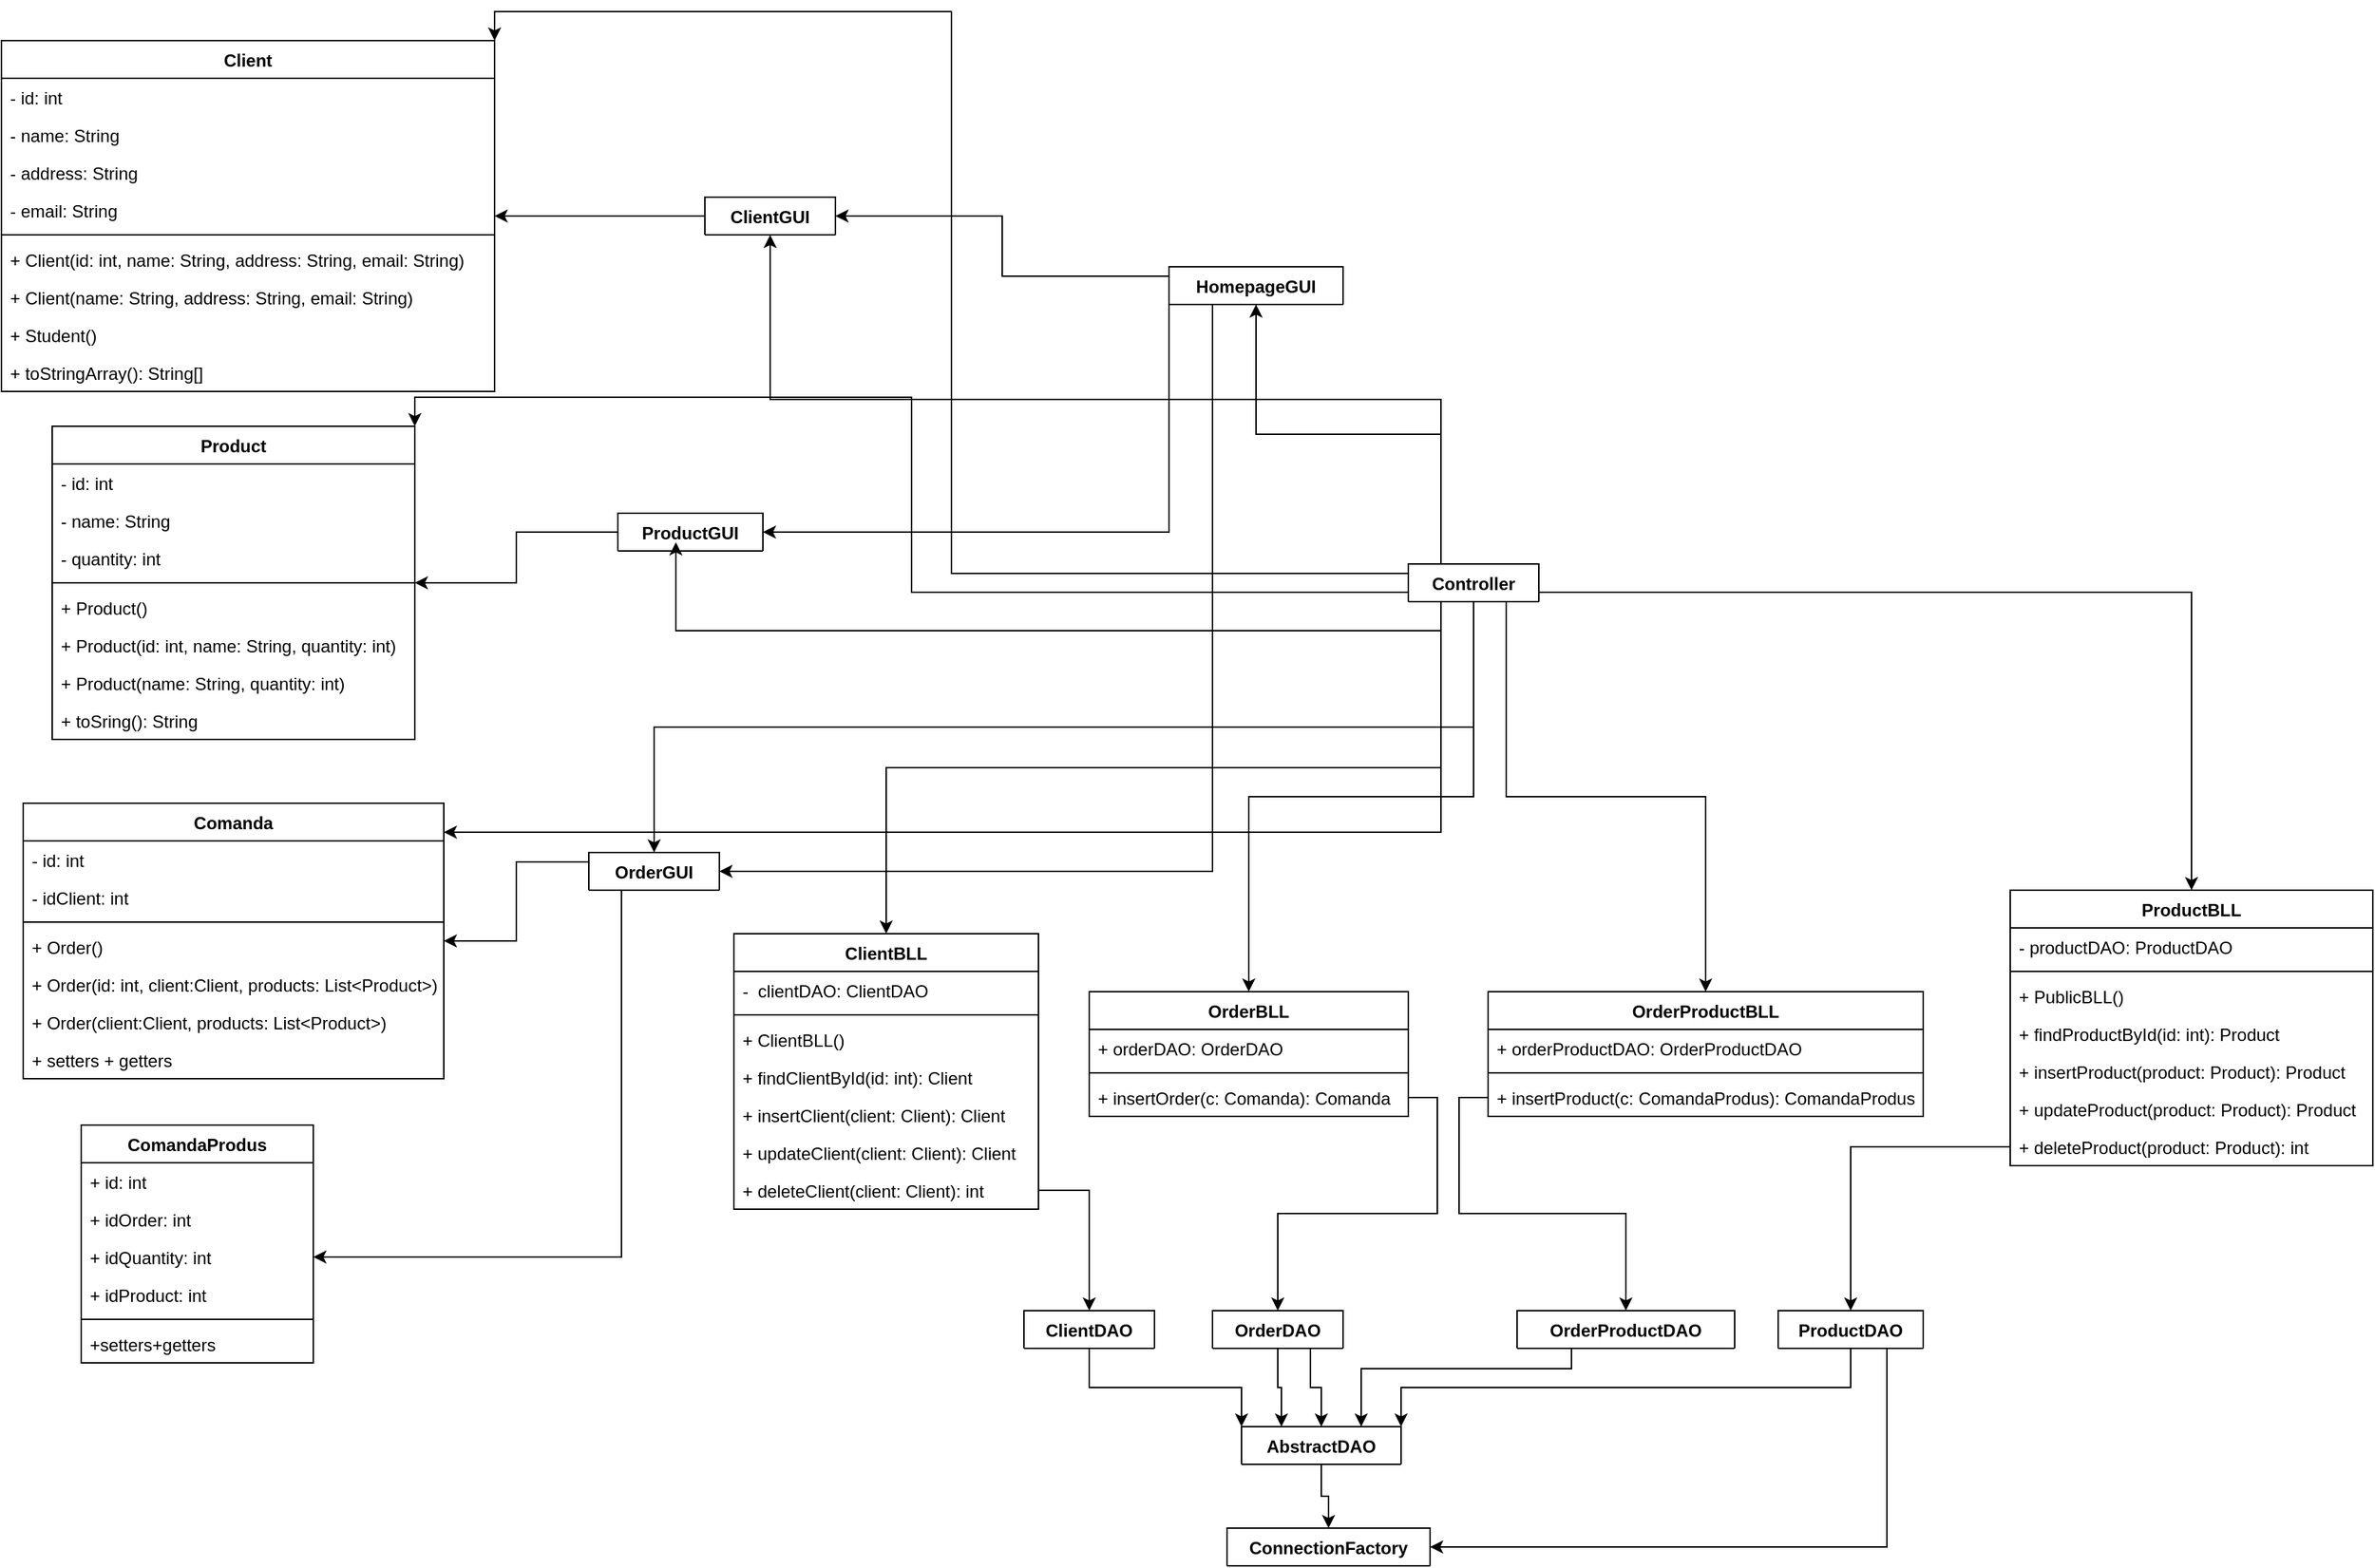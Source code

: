 <mxfile version="14.6.3" type="device"><diagram id="C5RBs43oDa-KdzZeNtuy" name="Page-1"><mxGraphModel dx="2770" dy="2160" grid="1" gridSize="10" guides="1" tooltips="1" connect="1" arrows="1" fold="1" page="1" pageScale="1" pageWidth="1169" pageHeight="827" math="0" shadow="0"><root><mxCell id="WIyWlLk6GJQsqaUBKTNV-0"/><mxCell id="WIyWlLk6GJQsqaUBKTNV-1" parent="WIyWlLk6GJQsqaUBKTNV-0"/><mxCell id="iWovve7PFUvlo_d0fqJQ-0" value="Comanda" style="swimlane;fontStyle=1;align=center;verticalAlign=top;childLayout=stackLayout;horizontal=1;startSize=26;horizontalStack=0;resizeParent=1;resizeParentMax=0;resizeLast=0;collapsible=1;marginBottom=0;" parent="WIyWlLk6GJQsqaUBKTNV-1" vertex="1"><mxGeometry x="40" y="340" width="290" height="190" as="geometry"><mxRectangle x="45" y="310" width="70" height="26" as="alternateBounds"/></mxGeometry></mxCell><mxCell id="iWovve7PFUvlo_d0fqJQ-1" value="- id: int" style="text;strokeColor=none;fillColor=none;align=left;verticalAlign=top;spacingLeft=4;spacingRight=4;overflow=hidden;rotatable=0;points=[[0,0.5],[1,0.5]];portConstraint=eastwest;" parent="iWovve7PFUvlo_d0fqJQ-0" vertex="1"><mxGeometry y="26" width="290" height="26" as="geometry"/></mxCell><mxCell id="pzc_NUNWsC1ddraXZRr2-13" value="- idClient: int" style="text;strokeColor=none;fillColor=none;align=left;verticalAlign=top;spacingLeft=4;spacingRight=4;overflow=hidden;rotatable=0;points=[[0,0.5],[1,0.5]];portConstraint=eastwest;" parent="iWovve7PFUvlo_d0fqJQ-0" vertex="1"><mxGeometry y="52" width="290" height="26" as="geometry"/></mxCell><mxCell id="iWovve7PFUvlo_d0fqJQ-2" value="" style="line;strokeWidth=1;fillColor=none;align=left;verticalAlign=middle;spacingTop=-1;spacingLeft=3;spacingRight=3;rotatable=0;labelPosition=right;points=[];portConstraint=eastwest;" parent="iWovve7PFUvlo_d0fqJQ-0" vertex="1"><mxGeometry y="78" width="290" height="8" as="geometry"/></mxCell><mxCell id="iWovve7PFUvlo_d0fqJQ-3" value="+ Order()" style="text;strokeColor=none;fillColor=none;align=left;verticalAlign=top;spacingLeft=4;spacingRight=4;overflow=hidden;rotatable=0;points=[[0,0.5],[1,0.5]];portConstraint=eastwest;" parent="iWovve7PFUvlo_d0fqJQ-0" vertex="1"><mxGeometry y="86" width="290" height="26" as="geometry"/></mxCell><mxCell id="pzc_NUNWsC1ddraXZRr2-15" value="+ Order(id: int, client:Client, products: List&lt;Product&gt;)" style="text;strokeColor=none;fillColor=none;align=left;verticalAlign=top;spacingLeft=4;spacingRight=4;overflow=hidden;rotatable=0;points=[[0,0.5],[1,0.5]];portConstraint=eastwest;" parent="iWovve7PFUvlo_d0fqJQ-0" vertex="1"><mxGeometry y="112" width="290" height="26" as="geometry"/></mxCell><mxCell id="pzc_NUNWsC1ddraXZRr2-16" value="+ Order(client:Client, products: List&lt;Product&gt;)" style="text;strokeColor=none;fillColor=none;align=left;verticalAlign=top;spacingLeft=4;spacingRight=4;overflow=hidden;rotatable=0;points=[[0,0.5],[1,0.5]];portConstraint=eastwest;" parent="iWovve7PFUvlo_d0fqJQ-0" vertex="1"><mxGeometry y="138" width="290" height="26" as="geometry"/></mxCell><mxCell id="pzc_NUNWsC1ddraXZRr2-17" value="+ setters + getters" style="text;strokeColor=none;fillColor=none;align=left;verticalAlign=top;spacingLeft=4;spacingRight=4;overflow=hidden;rotatable=0;points=[[0,0.5],[1,0.5]];portConstraint=eastwest;" parent="iWovve7PFUvlo_d0fqJQ-0" vertex="1"><mxGeometry y="164" width="290" height="26" as="geometry"/></mxCell><mxCell id="iWovve7PFUvlo_d0fqJQ-4" value="Client" style="swimlane;fontStyle=1;align=center;verticalAlign=top;childLayout=stackLayout;horizontal=1;startSize=26;horizontalStack=0;resizeParent=1;resizeParentMax=0;resizeLast=0;collapsible=1;marginBottom=0;" parent="WIyWlLk6GJQsqaUBKTNV-1" vertex="1"><mxGeometry x="25" y="-186" width="340" height="242" as="geometry"><mxRectangle x="50" y="200" width="70" height="26" as="alternateBounds"/></mxGeometry></mxCell><mxCell id="iWovve7PFUvlo_d0fqJQ-5" value="- id: int" style="text;strokeColor=none;fillColor=none;align=left;verticalAlign=top;spacingLeft=4;spacingRight=4;overflow=hidden;rotatable=0;points=[[0,0.5],[1,0.5]];portConstraint=eastwest;" parent="iWovve7PFUvlo_d0fqJQ-4" vertex="1"><mxGeometry y="26" width="340" height="26" as="geometry"/></mxCell><mxCell id="pzc_NUNWsC1ddraXZRr2-1" value="- name: String" style="text;strokeColor=none;fillColor=none;align=left;verticalAlign=top;spacingLeft=4;spacingRight=4;overflow=hidden;rotatable=0;points=[[0,0.5],[1,0.5]];portConstraint=eastwest;" parent="iWovve7PFUvlo_d0fqJQ-4" vertex="1"><mxGeometry y="52" width="340" height="26" as="geometry"/></mxCell><mxCell id="pzc_NUNWsC1ddraXZRr2-3" value="- address: String" style="text;strokeColor=none;fillColor=none;align=left;verticalAlign=top;spacingLeft=4;spacingRight=4;overflow=hidden;rotatable=0;points=[[0,0.5],[1,0.5]];portConstraint=eastwest;" parent="iWovve7PFUvlo_d0fqJQ-4" vertex="1"><mxGeometry y="78" width="340" height="26" as="geometry"/></mxCell><mxCell id="pzc_NUNWsC1ddraXZRr2-2" value="- email: String" style="text;strokeColor=none;fillColor=none;align=left;verticalAlign=top;spacingLeft=4;spacingRight=4;overflow=hidden;rotatable=0;points=[[0,0.5],[1,0.5]];portConstraint=eastwest;" parent="iWovve7PFUvlo_d0fqJQ-4" vertex="1"><mxGeometry y="104" width="340" height="26" as="geometry"/></mxCell><mxCell id="iWovve7PFUvlo_d0fqJQ-6" value="" style="line;strokeWidth=1;fillColor=none;align=left;verticalAlign=middle;spacingTop=-1;spacingLeft=3;spacingRight=3;rotatable=0;labelPosition=right;points=[];portConstraint=eastwest;" parent="iWovve7PFUvlo_d0fqJQ-4" vertex="1"><mxGeometry y="130" width="340" height="8" as="geometry"/></mxCell><mxCell id="iWovve7PFUvlo_d0fqJQ-7" value="+ Client(id: int, name: String, address: String, email: String)" style="text;strokeColor=none;fillColor=none;align=left;verticalAlign=top;spacingLeft=4;spacingRight=4;overflow=hidden;rotatable=0;points=[[0,0.5],[1,0.5]];portConstraint=eastwest;" parent="iWovve7PFUvlo_d0fqJQ-4" vertex="1"><mxGeometry y="138" width="340" height="26" as="geometry"/></mxCell><mxCell id="pzc_NUNWsC1ddraXZRr2-5" value="+ Client(name: String, address: String, email: String)" style="text;strokeColor=none;fillColor=none;align=left;verticalAlign=top;spacingLeft=4;spacingRight=4;overflow=hidden;rotatable=0;points=[[0,0.5],[1,0.5]];portConstraint=eastwest;" parent="iWovve7PFUvlo_d0fqJQ-4" vertex="1"><mxGeometry y="164" width="340" height="26" as="geometry"/></mxCell><mxCell id="pzc_NUNWsC1ddraXZRr2-6" value="+ Student()" style="text;strokeColor=none;fillColor=none;align=left;verticalAlign=top;spacingLeft=4;spacingRight=4;overflow=hidden;rotatable=0;points=[[0,0.5],[1,0.5]];portConstraint=eastwest;" parent="iWovve7PFUvlo_d0fqJQ-4" vertex="1"><mxGeometry y="190" width="340" height="26" as="geometry"/></mxCell><mxCell id="pzc_NUNWsC1ddraXZRr2-7" value="+ toStringArray(): String[]" style="text;strokeColor=none;fillColor=none;align=left;verticalAlign=top;spacingLeft=4;spacingRight=4;overflow=hidden;rotatable=0;points=[[0,0.5],[1,0.5]];portConstraint=eastwest;" parent="iWovve7PFUvlo_d0fqJQ-4" vertex="1"><mxGeometry y="216" width="340" height="26" as="geometry"/></mxCell><mxCell id="iWovve7PFUvlo_d0fqJQ-8" value="Product" style="swimlane;fontStyle=1;align=center;verticalAlign=top;childLayout=stackLayout;horizontal=1;startSize=26;horizontalStack=0;resizeParent=1;resizeParentMax=0;resizeLast=0;collapsible=1;marginBottom=0;" parent="WIyWlLk6GJQsqaUBKTNV-1" vertex="1"><mxGeometry x="60" y="80" width="250" height="216" as="geometry"><mxRectangle x="45" y="250" width="80" height="26" as="alternateBounds"/></mxGeometry></mxCell><mxCell id="iWovve7PFUvlo_d0fqJQ-9" value="- id: int" style="text;strokeColor=none;fillColor=none;align=left;verticalAlign=top;spacingLeft=4;spacingRight=4;overflow=hidden;rotatable=0;points=[[0,0.5],[1,0.5]];portConstraint=eastwest;" parent="iWovve7PFUvlo_d0fqJQ-8" vertex="1"><mxGeometry y="26" width="250" height="26" as="geometry"/></mxCell><mxCell id="pzc_NUNWsC1ddraXZRr2-8" value="- name: String" style="text;strokeColor=none;fillColor=none;align=left;verticalAlign=top;spacingLeft=4;spacingRight=4;overflow=hidden;rotatable=0;points=[[0,0.5],[1,0.5]];portConstraint=eastwest;" parent="iWovve7PFUvlo_d0fqJQ-8" vertex="1"><mxGeometry y="52" width="250" height="26" as="geometry"/></mxCell><mxCell id="pzc_NUNWsC1ddraXZRr2-9" value="- quantity: int" style="text;strokeColor=none;fillColor=none;align=left;verticalAlign=top;spacingLeft=4;spacingRight=4;overflow=hidden;rotatable=0;points=[[0,0.5],[1,0.5]];portConstraint=eastwest;" parent="iWovve7PFUvlo_d0fqJQ-8" vertex="1"><mxGeometry y="78" width="250" height="26" as="geometry"/></mxCell><mxCell id="iWovve7PFUvlo_d0fqJQ-10" value="" style="line;strokeWidth=1;fillColor=none;align=left;verticalAlign=middle;spacingTop=-1;spacingLeft=3;spacingRight=3;rotatable=0;labelPosition=right;points=[];portConstraint=eastwest;" parent="iWovve7PFUvlo_d0fqJQ-8" vertex="1"><mxGeometry y="104" width="250" height="8" as="geometry"/></mxCell><mxCell id="iWovve7PFUvlo_d0fqJQ-11" value="+ Product()" style="text;strokeColor=none;fillColor=none;align=left;verticalAlign=top;spacingLeft=4;spacingRight=4;overflow=hidden;rotatable=0;points=[[0,0.5],[1,0.5]];portConstraint=eastwest;" parent="iWovve7PFUvlo_d0fqJQ-8" vertex="1"><mxGeometry y="112" width="250" height="26" as="geometry"/></mxCell><mxCell id="pzc_NUNWsC1ddraXZRr2-10" value="+ Product(id: int, name: String, quantity: int)" style="text;strokeColor=none;fillColor=none;align=left;verticalAlign=top;spacingLeft=4;spacingRight=4;overflow=hidden;rotatable=0;points=[[0,0.5],[1,0.5]];portConstraint=eastwest;" parent="iWovve7PFUvlo_d0fqJQ-8" vertex="1"><mxGeometry y="138" width="250" height="26" as="geometry"/></mxCell><mxCell id="pzc_NUNWsC1ddraXZRr2-11" value="+ Product(name: String, quantity: int)" style="text;strokeColor=none;fillColor=none;align=left;verticalAlign=top;spacingLeft=4;spacingRight=4;overflow=hidden;rotatable=0;points=[[0,0.5],[1,0.5]];portConstraint=eastwest;" parent="iWovve7PFUvlo_d0fqJQ-8" vertex="1"><mxGeometry y="164" width="250" height="26" as="geometry"/></mxCell><mxCell id="pzc_NUNWsC1ddraXZRr2-12" value="+ toSring(): String" style="text;strokeColor=none;fillColor=none;align=left;verticalAlign=top;spacingLeft=4;spacingRight=4;overflow=hidden;rotatable=0;points=[[0,0.5],[1,0.5]];portConstraint=eastwest;" parent="iWovve7PFUvlo_d0fqJQ-8" vertex="1"><mxGeometry y="190" width="250" height="26" as="geometry"/></mxCell><mxCell id="151BeJhB1BGBX0M0MYeP-45" style="edgeStyle=orthogonalEdgeStyle;rounded=0;orthogonalLoop=1;jettySize=auto;html=1;exitX=0.5;exitY=1;exitDx=0;exitDy=0;entryX=0.5;entryY=0;entryDx=0;entryDy=0;" edge="1" parent="WIyWlLk6GJQsqaUBKTNV-1" source="iWovve7PFUvlo_d0fqJQ-12" target="iWovve7PFUvlo_d0fqJQ-28"><mxGeometry relative="1" as="geometry"/></mxCell><mxCell id="iWovve7PFUvlo_d0fqJQ-12" value="AbstractDAO" style="swimlane;fontStyle=1;align=center;verticalAlign=top;childLayout=stackLayout;horizontal=1;startSize=26;horizontalStack=0;resizeParent=1;resizeParentMax=0;resizeLast=0;collapsible=1;marginBottom=0;" parent="WIyWlLk6GJQsqaUBKTNV-1" vertex="1" collapsed="1"><mxGeometry x="880" y="770" width="110" height="26" as="geometry"><mxRectangle x="45" y="414" width="260" height="268" as="alternateBounds"/></mxGeometry></mxCell><mxCell id="iWovve7PFUvlo_d0fqJQ-13" value="# LOGGER: Logger" style="text;strokeColor=none;fillColor=none;align=left;verticalAlign=top;spacingLeft=4;spacingRight=4;overflow=hidden;rotatable=0;points=[[0,0.5],[1,0.5]];portConstraint=eastwest;" parent="iWovve7PFUvlo_d0fqJQ-12" vertex="1"><mxGeometry y="26" width="110" height="26" as="geometry"/></mxCell><mxCell id="a1GWI07I0ZwZgDAZ6OVp-0" value="- type: Class&lt;T&gt;" style="text;strokeColor=none;fillColor=none;align=left;verticalAlign=top;spacingLeft=4;spacingRight=4;overflow=hidden;rotatable=0;points=[[0,0.5],[1,0.5]];portConstraint=eastwest;" parent="iWovve7PFUvlo_d0fqJQ-12" vertex="1"><mxGeometry y="52" width="110" height="26" as="geometry"/></mxCell><mxCell id="iWovve7PFUvlo_d0fqJQ-14" value="" style="line;strokeWidth=1;fillColor=none;align=left;verticalAlign=middle;spacingTop=-1;spacingLeft=3;spacingRight=3;rotatable=0;labelPosition=right;points=[];portConstraint=eastwest;" parent="iWovve7PFUvlo_d0fqJQ-12" vertex="1"><mxGeometry y="78" width="110" height="8" as="geometry"/></mxCell><mxCell id="iWovve7PFUvlo_d0fqJQ-15" value="+ AbstractDAO(): none" style="text;strokeColor=none;fillColor=none;align=left;verticalAlign=top;spacingLeft=4;spacingRight=4;overflow=hidden;rotatable=0;points=[[0,0.5],[1,0.5]];portConstraint=eastwest;" parent="iWovve7PFUvlo_d0fqJQ-12" vertex="1"><mxGeometry y="86" width="110" height="26" as="geometry"/></mxCell><mxCell id="a1GWI07I0ZwZgDAZ6OVp-1" value="- add(t: T): T" style="text;strokeColor=none;fillColor=none;align=left;verticalAlign=top;spacingLeft=4;spacingRight=4;overflow=hidden;rotatable=0;points=[[0,0.5],[1,0.5]];portConstraint=eastwest;" parent="iWovve7PFUvlo_d0fqJQ-12" vertex="1"><mxGeometry y="112" width="110" height="26" as="geometry"/></mxCell><mxCell id="a1GWI07I0ZwZgDAZ6OVp-2" value="- update(t: T): T" style="text;strokeColor=none;fillColor=none;align=left;verticalAlign=top;spacingLeft=4;spacingRight=4;overflow=hidden;rotatable=0;points=[[0,0.5],[1,0.5]];portConstraint=eastwest;" parent="iWovve7PFUvlo_d0fqJQ-12" vertex="1"><mxGeometry y="138" width="110" height="26" as="geometry"/></mxCell><mxCell id="a1GWI07I0ZwZgDAZ6OVp-3" value="- delete(id:int): int" style="text;strokeColor=none;fillColor=none;align=left;verticalAlign=top;spacingLeft=4;spacingRight=4;overflow=hidden;rotatable=0;points=[[0,0.5],[1,0.5]];portConstraint=eastwest;" parent="iWovve7PFUvlo_d0fqJQ-12" vertex="1"><mxGeometry y="164" width="110" height="26" as="geometry"/></mxCell><mxCell id="a1GWI07I0ZwZgDAZ6OVp-4" value="- findById(id: int): String" style="text;strokeColor=none;fillColor=none;align=left;verticalAlign=top;spacingLeft=4;spacingRight=4;overflow=hidden;rotatable=0;points=[[0,0.5],[1,0.5]];portConstraint=eastwest;" parent="iWovve7PFUvlo_d0fqJQ-12" vertex="1"><mxGeometry y="190" width="110" height="26" as="geometry"/></mxCell><mxCell id="a1GWI07I0ZwZgDAZ6OVp-5" value="- selectAll(): String" style="text;strokeColor=none;fillColor=none;align=left;verticalAlign=top;spacingLeft=4;spacingRight=4;overflow=hidden;rotatable=0;points=[[0,0.5],[1,0.5]];portConstraint=eastwest;" parent="iWovve7PFUvlo_d0fqJQ-12" vertex="1"><mxGeometry y="216" width="110" height="26" as="geometry"/></mxCell><mxCell id="a1GWI07I0ZwZgDAZ6OVp-6" value="- createObjects(resultSet: ResultSet): List&lt;T&gt;" style="text;strokeColor=none;fillColor=none;align=left;verticalAlign=top;spacingLeft=4;spacingRight=4;overflow=hidden;rotatable=0;points=[[0,0.5],[1,0.5]];portConstraint=eastwest;" parent="iWovve7PFUvlo_d0fqJQ-12" vertex="1"><mxGeometry y="242" width="110" height="26" as="geometry"/></mxCell><mxCell id="151BeJhB1BGBX0M0MYeP-44" style="edgeStyle=orthogonalEdgeStyle;rounded=0;orthogonalLoop=1;jettySize=auto;html=1;exitX=0.5;exitY=1;exitDx=0;exitDy=0;entryX=1;entryY=0;entryDx=0;entryDy=0;" edge="1" parent="WIyWlLk6GJQsqaUBKTNV-1" source="iWovve7PFUvlo_d0fqJQ-16" target="iWovve7PFUvlo_d0fqJQ-12"><mxGeometry relative="1" as="geometry"/></mxCell><mxCell id="151BeJhB1BGBX0M0MYeP-46" style="edgeStyle=orthogonalEdgeStyle;rounded=0;orthogonalLoop=1;jettySize=auto;html=1;exitX=0.75;exitY=1;exitDx=0;exitDy=0;entryX=1;entryY=0.5;entryDx=0;entryDy=0;" edge="1" parent="WIyWlLk6GJQsqaUBKTNV-1" source="iWovve7PFUvlo_d0fqJQ-16" target="iWovve7PFUvlo_d0fqJQ-28"><mxGeometry relative="1" as="geometry"/></mxCell><mxCell id="iWovve7PFUvlo_d0fqJQ-16" value="ProductDAO" style="swimlane;fontStyle=1;align=center;verticalAlign=top;childLayout=stackLayout;horizontal=1;startSize=26;horizontalStack=0;resizeParent=1;resizeParentMax=0;resizeLast=0;collapsible=1;marginBottom=0;" parent="WIyWlLk6GJQsqaUBKTNV-1" vertex="1" collapsed="1"><mxGeometry x="1250" y="690" width="100" height="26" as="geometry"><mxRectangle x="920" y="440" width="160" height="86" as="alternateBounds"/></mxGeometry></mxCell><mxCell id="iWovve7PFUvlo_d0fqJQ-17" value="+ field: type" style="text;strokeColor=none;fillColor=none;align=left;verticalAlign=top;spacingLeft=4;spacingRight=4;overflow=hidden;rotatable=0;points=[[0,0.5],[1,0.5]];portConstraint=eastwest;" parent="iWovve7PFUvlo_d0fqJQ-16" vertex="1"><mxGeometry y="26" width="100" height="26" as="geometry"/></mxCell><mxCell id="iWovve7PFUvlo_d0fqJQ-18" value="" style="line;strokeWidth=1;fillColor=none;align=left;verticalAlign=middle;spacingTop=-1;spacingLeft=3;spacingRight=3;rotatable=0;labelPosition=right;points=[];portConstraint=eastwest;" parent="iWovve7PFUvlo_d0fqJQ-16" vertex="1"><mxGeometry y="52" width="100" height="8" as="geometry"/></mxCell><mxCell id="iWovve7PFUvlo_d0fqJQ-19" value="+ method(type): type" style="text;strokeColor=none;fillColor=none;align=left;verticalAlign=top;spacingLeft=4;spacingRight=4;overflow=hidden;rotatable=0;points=[[0,0.5],[1,0.5]];portConstraint=eastwest;" parent="iWovve7PFUvlo_d0fqJQ-16" vertex="1"><mxGeometry y="60" width="100" height="26" as="geometry"/></mxCell><mxCell id="151BeJhB1BGBX0M0MYeP-40" style="edgeStyle=orthogonalEdgeStyle;rounded=0;orthogonalLoop=1;jettySize=auto;html=1;exitX=0.5;exitY=1;exitDx=0;exitDy=0;entryX=0;entryY=0;entryDx=0;entryDy=0;" edge="1" parent="WIyWlLk6GJQsqaUBKTNV-1" source="iWovve7PFUvlo_d0fqJQ-20" target="iWovve7PFUvlo_d0fqJQ-12"><mxGeometry relative="1" as="geometry"/></mxCell><mxCell id="iWovve7PFUvlo_d0fqJQ-20" value="ClientDAO" style="swimlane;fontStyle=1;align=center;verticalAlign=top;childLayout=stackLayout;horizontal=1;startSize=26;horizontalStack=0;resizeParent=1;resizeParentMax=0;resizeLast=0;collapsible=1;marginBottom=0;" parent="WIyWlLk6GJQsqaUBKTNV-1" vertex="1" collapsed="1"><mxGeometry x="730" y="690" width="90" height="26" as="geometry"><mxRectangle x="720" y="440" width="160" height="86" as="alternateBounds"/></mxGeometry></mxCell><mxCell id="iWovve7PFUvlo_d0fqJQ-21" value="+ field: type" style="text;strokeColor=none;fillColor=none;align=left;verticalAlign=top;spacingLeft=4;spacingRight=4;overflow=hidden;rotatable=0;points=[[0,0.5],[1,0.5]];portConstraint=eastwest;" parent="iWovve7PFUvlo_d0fqJQ-20" vertex="1"><mxGeometry y="26" width="90" height="26" as="geometry"/></mxCell><mxCell id="iWovve7PFUvlo_d0fqJQ-22" value="" style="line;strokeWidth=1;fillColor=none;align=left;verticalAlign=middle;spacingTop=-1;spacingLeft=3;spacingRight=3;rotatable=0;labelPosition=right;points=[];portConstraint=eastwest;" parent="iWovve7PFUvlo_d0fqJQ-20" vertex="1"><mxGeometry y="52" width="90" height="8" as="geometry"/></mxCell><mxCell id="iWovve7PFUvlo_d0fqJQ-23" value="+ method(type): type" style="text;strokeColor=none;fillColor=none;align=left;verticalAlign=top;spacingLeft=4;spacingRight=4;overflow=hidden;rotatable=0;points=[[0,0.5],[1,0.5]];portConstraint=eastwest;" parent="iWovve7PFUvlo_d0fqJQ-20" vertex="1"><mxGeometry y="60" width="90" height="26" as="geometry"/></mxCell><mxCell id="151BeJhB1BGBX0M0MYeP-41" style="edgeStyle=orthogonalEdgeStyle;rounded=0;orthogonalLoop=1;jettySize=auto;html=1;exitX=0.5;exitY=1;exitDx=0;exitDy=0;entryX=0.25;entryY=0;entryDx=0;entryDy=0;" edge="1" parent="WIyWlLk6GJQsqaUBKTNV-1" source="iWovve7PFUvlo_d0fqJQ-24" target="iWovve7PFUvlo_d0fqJQ-12"><mxGeometry relative="1" as="geometry"/></mxCell><mxCell id="151BeJhB1BGBX0M0MYeP-42" style="edgeStyle=orthogonalEdgeStyle;rounded=0;orthogonalLoop=1;jettySize=auto;html=1;exitX=0.75;exitY=1;exitDx=0;exitDy=0;" edge="1" parent="WIyWlLk6GJQsqaUBKTNV-1" source="iWovve7PFUvlo_d0fqJQ-24" target="iWovve7PFUvlo_d0fqJQ-12"><mxGeometry relative="1" as="geometry"/></mxCell><mxCell id="iWovve7PFUvlo_d0fqJQ-24" value="OrderDAO" style="swimlane;fontStyle=1;align=center;verticalAlign=top;childLayout=stackLayout;horizontal=1;startSize=26;horizontalStack=0;resizeParent=1;resizeParentMax=0;resizeLast=0;collapsible=1;marginBottom=0;" parent="WIyWlLk6GJQsqaUBKTNV-1" vertex="1" collapsed="1"><mxGeometry x="860" y="690" width="90" height="26" as="geometry"><mxRectangle x="585" y="450" width="130" height="112" as="alternateBounds"/></mxGeometry></mxCell><mxCell id="iWovve7PFUvlo_d0fqJQ-25" value="# LOGGER: Logger" style="text;strokeColor=none;fillColor=none;align=left;verticalAlign=top;spacingLeft=4;spacingRight=4;overflow=hidden;rotatable=0;points=[[0,0.5],[1,0.5]];portConstraint=eastwest;" parent="iWovve7PFUvlo_d0fqJQ-24" vertex="1"><mxGeometry y="26" width="90" height="26" as="geometry"/></mxCell><mxCell id="pzc_NUNWsC1ddraXZRr2-49" value="# LOGGER: Logger" style="text;strokeColor=none;fillColor=none;align=left;verticalAlign=top;spacingLeft=4;spacingRight=4;overflow=hidden;rotatable=0;points=[[0,0.5],[1,0.5]];portConstraint=eastwest;" parent="iWovve7PFUvlo_d0fqJQ-24" vertex="1"><mxGeometry y="52" width="90" height="26" as="geometry"/></mxCell><mxCell id="iWovve7PFUvlo_d0fqJQ-26" value="" style="line;strokeWidth=1;fillColor=none;align=left;verticalAlign=middle;spacingTop=-1;spacingLeft=3;spacingRight=3;rotatable=0;labelPosition=right;points=[];portConstraint=eastwest;" parent="iWovve7PFUvlo_d0fqJQ-24" vertex="1"><mxGeometry y="78" width="90" height="8" as="geometry"/></mxCell><mxCell id="iWovve7PFUvlo_d0fqJQ-27" value="+ method(type): type" style="text;strokeColor=none;fillColor=none;align=left;verticalAlign=top;spacingLeft=4;spacingRight=4;overflow=hidden;rotatable=0;points=[[0,0.5],[1,0.5]];portConstraint=eastwest;" parent="iWovve7PFUvlo_d0fqJQ-24" vertex="1"><mxGeometry y="86" width="90" height="26" as="geometry"/></mxCell><mxCell id="iWovve7PFUvlo_d0fqJQ-28" value="ConnectionFactory" style="swimlane;fontStyle=1;align=center;verticalAlign=top;childLayout=stackLayout;horizontal=1;startSize=26;horizontalStack=0;resizeParent=1;resizeParentMax=0;resizeLast=0;collapsible=1;marginBottom=0;" parent="WIyWlLk6GJQsqaUBKTNV-1" vertex="1" collapsed="1"><mxGeometry x="870" y="840" width="140" height="26" as="geometry"><mxRectangle x="70" y="410" width="210" height="346" as="alternateBounds"/></mxGeometry></mxCell><mxCell id="iWovve7PFUvlo_d0fqJQ-29" value="- LOGGER: Logger" style="text;strokeColor=none;fillColor=none;align=left;verticalAlign=top;spacingLeft=4;spacingRight=4;overflow=hidden;rotatable=0;points=[[0,0.5],[1,0.5]];portConstraint=eastwest;" parent="iWovve7PFUvlo_d0fqJQ-28" vertex="1"><mxGeometry y="26" width="140" height="26" as="geometry"/></mxCell><mxCell id="pzc_NUNWsC1ddraXZRr2-31" value="- DRIVER: String" style="text;strokeColor=none;fillColor=none;align=left;verticalAlign=top;spacingLeft=4;spacingRight=4;overflow=hidden;rotatable=0;points=[[0,0.5],[1,0.5]];portConstraint=eastwest;" parent="iWovve7PFUvlo_d0fqJQ-28" vertex="1"><mxGeometry y="52" width="140" height="26" as="geometry"/></mxCell><mxCell id="pzc_NUNWsC1ddraXZRr2-32" value="- DBURL: String" style="text;strokeColor=none;fillColor=none;align=left;verticalAlign=top;spacingLeft=4;spacingRight=4;overflow=hidden;rotatable=0;points=[[0,0.5],[1,0.5]];portConstraint=eastwest;" parent="iWovve7PFUvlo_d0fqJQ-28" vertex="1"><mxGeometry y="78" width="140" height="26" as="geometry"/></mxCell><mxCell id="pzc_NUNWsC1ddraXZRr2-33" value="- USER: String" style="text;strokeColor=none;fillColor=none;align=left;verticalAlign=top;spacingLeft=4;spacingRight=4;overflow=hidden;rotatable=0;points=[[0,0.5],[1,0.5]];portConstraint=eastwest;" parent="iWovve7PFUvlo_d0fqJQ-28" vertex="1"><mxGeometry y="104" width="140" height="26" as="geometry"/></mxCell><mxCell id="pzc_NUNWsC1ddraXZRr2-34" value="- PASS: String" style="text;strokeColor=none;fillColor=none;align=left;verticalAlign=top;spacingLeft=4;spacingRight=4;overflow=hidden;rotatable=0;points=[[0,0.5],[1,0.5]];portConstraint=eastwest;" parent="iWovve7PFUvlo_d0fqJQ-28" vertex="1"><mxGeometry y="130" width="140" height="26" as="geometry"/></mxCell><mxCell id="pzc_NUNWsC1ddraXZRr2-35" value="- singleInstance: ConnectionFactory" style="text;strokeColor=none;fillColor=none;align=left;verticalAlign=top;spacingLeft=4;spacingRight=4;overflow=hidden;rotatable=0;points=[[0,0.5],[1,0.5]];portConstraint=eastwest;" parent="iWovve7PFUvlo_d0fqJQ-28" vertex="1"><mxGeometry y="156" width="140" height="26" as="geometry"/></mxCell><mxCell id="iWovve7PFUvlo_d0fqJQ-30" value="" style="line;strokeWidth=1;fillColor=none;align=left;verticalAlign=middle;spacingTop=-1;spacingLeft=3;spacingRight=3;rotatable=0;labelPosition=right;points=[];portConstraint=eastwest;" parent="iWovve7PFUvlo_d0fqJQ-28" vertex="1"><mxGeometry y="182" width="140" height="8" as="geometry"/></mxCell><mxCell id="iWovve7PFUvlo_d0fqJQ-31" value="- ConnectionFactory()" style="text;strokeColor=none;fillColor=none;align=left;verticalAlign=top;spacingLeft=4;spacingRight=4;overflow=hidden;rotatable=0;points=[[0,0.5],[1,0.5]];portConstraint=eastwest;" parent="iWovve7PFUvlo_d0fqJQ-28" vertex="1"><mxGeometry y="190" width="140" height="26" as="geometry"/></mxCell><mxCell id="pzc_NUNWsC1ddraXZRr2-36" value="- createConnection(): Connection" style="text;strokeColor=none;fillColor=none;align=left;verticalAlign=top;spacingLeft=4;spacingRight=4;overflow=hidden;rotatable=0;points=[[0,0.5],[1,0.5]];portConstraint=eastwest;" parent="iWovve7PFUvlo_d0fqJQ-28" vertex="1"><mxGeometry y="216" width="140" height="26" as="geometry"/></mxCell><mxCell id="pzc_NUNWsC1ddraXZRr2-37" value="+ getConnection(): Connection" style="text;strokeColor=none;fillColor=none;align=left;verticalAlign=top;spacingLeft=4;spacingRight=4;overflow=hidden;rotatable=0;points=[[0,0.5],[1,0.5]];portConstraint=eastwest;" parent="iWovve7PFUvlo_d0fqJQ-28" vertex="1"><mxGeometry y="242" width="140" height="26" as="geometry"/></mxCell><mxCell id="pzc_NUNWsC1ddraXZRr2-38" value="+ close(connection: Connection)" style="text;strokeColor=none;fillColor=none;align=left;verticalAlign=top;spacingLeft=4;spacingRight=4;overflow=hidden;rotatable=0;points=[[0,0.5],[1,0.5]];portConstraint=eastwest;" parent="iWovve7PFUvlo_d0fqJQ-28" vertex="1"><mxGeometry y="268" width="140" height="26" as="geometry"/></mxCell><mxCell id="pzc_NUNWsC1ddraXZRr2-39" value="+ close(statement Statement)" style="text;strokeColor=none;fillColor=none;align=left;verticalAlign=top;spacingLeft=4;spacingRight=4;overflow=hidden;rotatable=0;points=[[0,0.5],[1,0.5]];portConstraint=eastwest;" parent="iWovve7PFUvlo_d0fqJQ-28" vertex="1"><mxGeometry y="294" width="140" height="26" as="geometry"/></mxCell><mxCell id="pzc_NUNWsC1ddraXZRr2-40" value="+ close(resultSet: ResultSet)" style="text;strokeColor=none;fillColor=none;align=left;verticalAlign=top;spacingLeft=4;spacingRight=4;overflow=hidden;rotatable=0;points=[[0,0.5],[1,0.5]];portConstraint=eastwest;" parent="iWovve7PFUvlo_d0fqJQ-28" vertex="1"><mxGeometry y="320" width="140" height="26" as="geometry"/></mxCell><mxCell id="151BeJhB1BGBX0M0MYeP-16" style="edgeStyle=orthogonalEdgeStyle;rounded=0;orthogonalLoop=1;jettySize=auto;html=1;exitX=0;exitY=0.5;exitDx=0;exitDy=0;" edge="1" parent="WIyWlLk6GJQsqaUBKTNV-1" source="iWovve7PFUvlo_d0fqJQ-32" target="iWovve7PFUvlo_d0fqJQ-4"><mxGeometry relative="1" as="geometry"/></mxCell><mxCell id="iWovve7PFUvlo_d0fqJQ-32" value="ClientGUI" style="swimlane;fontStyle=1;align=center;verticalAlign=top;childLayout=stackLayout;horizontal=1;startSize=26;horizontalStack=0;resizeParent=1;resizeParentMax=0;resizeLast=0;collapsible=1;marginBottom=0;" parent="WIyWlLk6GJQsqaUBKTNV-1" vertex="1" collapsed="1"><mxGeometry x="510" y="-78" width="90" height="26" as="geometry"><mxRectangle x="950" y="41" width="160" height="86" as="alternateBounds"/></mxGeometry></mxCell><mxCell id="iWovve7PFUvlo_d0fqJQ-33" value="+ field: type" style="text;strokeColor=none;fillColor=none;align=left;verticalAlign=top;spacingLeft=4;spacingRight=4;overflow=hidden;rotatable=0;points=[[0,0.5],[1,0.5]];portConstraint=eastwest;" parent="iWovve7PFUvlo_d0fqJQ-32" vertex="1"><mxGeometry y="26" width="90" height="26" as="geometry"/></mxCell><mxCell id="iWovve7PFUvlo_d0fqJQ-34" value="" style="line;strokeWidth=1;fillColor=none;align=left;verticalAlign=middle;spacingTop=-1;spacingLeft=3;spacingRight=3;rotatable=0;labelPosition=right;points=[];portConstraint=eastwest;" parent="iWovve7PFUvlo_d0fqJQ-32" vertex="1"><mxGeometry y="52" width="90" height="8" as="geometry"/></mxCell><mxCell id="iWovve7PFUvlo_d0fqJQ-35" value="+ method(type): type" style="text;strokeColor=none;fillColor=none;align=left;verticalAlign=top;spacingLeft=4;spacingRight=4;overflow=hidden;rotatable=0;points=[[0,0.5],[1,0.5]];portConstraint=eastwest;" parent="iWovve7PFUvlo_d0fqJQ-32" vertex="1"><mxGeometry y="60" width="90" height="26" as="geometry"/></mxCell><mxCell id="151BeJhB1BGBX0M0MYeP-17" style="edgeStyle=orthogonalEdgeStyle;rounded=0;orthogonalLoop=1;jettySize=auto;html=1;" edge="1" parent="WIyWlLk6GJQsqaUBKTNV-1" source="iWovve7PFUvlo_d0fqJQ-36" target="iWovve7PFUvlo_d0fqJQ-8"><mxGeometry relative="1" as="geometry"/></mxCell><mxCell id="iWovve7PFUvlo_d0fqJQ-36" value="ProductGUI" style="swimlane;fontStyle=1;align=center;verticalAlign=top;childLayout=stackLayout;horizontal=1;startSize=26;horizontalStack=0;resizeParent=1;resizeParentMax=0;resizeLast=0;collapsible=1;marginBottom=0;" parent="WIyWlLk6GJQsqaUBKTNV-1" vertex="1" collapsed="1"><mxGeometry x="450" y="140" width="100" height="26" as="geometry"><mxRectangle x="950" y="151" width="160" height="86" as="alternateBounds"/></mxGeometry></mxCell><mxCell id="iWovve7PFUvlo_d0fqJQ-37" value="+ field: type" style="text;strokeColor=none;fillColor=none;align=left;verticalAlign=top;spacingLeft=4;spacingRight=4;overflow=hidden;rotatable=0;points=[[0,0.5],[1,0.5]];portConstraint=eastwest;" parent="iWovve7PFUvlo_d0fqJQ-36" vertex="1"><mxGeometry y="26" width="100" height="26" as="geometry"/></mxCell><mxCell id="iWovve7PFUvlo_d0fqJQ-38" value="" style="line;strokeWidth=1;fillColor=none;align=left;verticalAlign=middle;spacingTop=-1;spacingLeft=3;spacingRight=3;rotatable=0;labelPosition=right;points=[];portConstraint=eastwest;" parent="iWovve7PFUvlo_d0fqJQ-36" vertex="1"><mxGeometry y="52" width="100" height="8" as="geometry"/></mxCell><mxCell id="iWovve7PFUvlo_d0fqJQ-39" value="+ method(type): type" style="text;strokeColor=none;fillColor=none;align=left;verticalAlign=top;spacingLeft=4;spacingRight=4;overflow=hidden;rotatable=0;points=[[0,0.5],[1,0.5]];portConstraint=eastwest;" parent="iWovve7PFUvlo_d0fqJQ-36" vertex="1"><mxGeometry y="60" width="100" height="26" as="geometry"/></mxCell><mxCell id="151BeJhB1BGBX0M0MYeP-18" style="edgeStyle=orthogonalEdgeStyle;rounded=0;orthogonalLoop=1;jettySize=auto;html=1;exitX=0;exitY=0.25;exitDx=0;exitDy=0;" edge="1" parent="WIyWlLk6GJQsqaUBKTNV-1" source="iWovve7PFUvlo_d0fqJQ-40" target="iWovve7PFUvlo_d0fqJQ-0"><mxGeometry relative="1" as="geometry"/></mxCell><mxCell id="151BeJhB1BGBX0M0MYeP-19" style="edgeStyle=orthogonalEdgeStyle;rounded=0;orthogonalLoop=1;jettySize=auto;html=1;exitX=0.25;exitY=1;exitDx=0;exitDy=0;entryX=1;entryY=0.5;entryDx=0;entryDy=0;" edge="1" parent="WIyWlLk6GJQsqaUBKTNV-1" source="iWovve7PFUvlo_d0fqJQ-40" target="151BeJhB1BGBX0M0MYeP-5"><mxGeometry relative="1" as="geometry"/></mxCell><mxCell id="iWovve7PFUvlo_d0fqJQ-40" value="OrderGUI" style="swimlane;fontStyle=1;align=center;verticalAlign=top;childLayout=stackLayout;horizontal=1;startSize=26;horizontalStack=0;resizeParent=1;resizeParentMax=0;resizeLast=0;collapsible=1;marginBottom=0;" parent="WIyWlLk6GJQsqaUBKTNV-1" vertex="1" collapsed="1"><mxGeometry x="430" y="374" width="90" height="26" as="geometry"><mxRectangle x="950" y="256" width="160" height="86" as="alternateBounds"/></mxGeometry></mxCell><mxCell id="iWovve7PFUvlo_d0fqJQ-41" value="+ field: type" style="text;strokeColor=none;fillColor=none;align=left;verticalAlign=top;spacingLeft=4;spacingRight=4;overflow=hidden;rotatable=0;points=[[0,0.5],[1,0.5]];portConstraint=eastwest;" parent="iWovve7PFUvlo_d0fqJQ-40" vertex="1"><mxGeometry y="26" width="90" height="26" as="geometry"/></mxCell><mxCell id="iWovve7PFUvlo_d0fqJQ-42" value="" style="line;strokeWidth=1;fillColor=none;align=left;verticalAlign=middle;spacingTop=-1;spacingLeft=3;spacingRight=3;rotatable=0;labelPosition=right;points=[];portConstraint=eastwest;" parent="iWovve7PFUvlo_d0fqJQ-40" vertex="1"><mxGeometry y="52" width="90" height="8" as="geometry"/></mxCell><mxCell id="iWovve7PFUvlo_d0fqJQ-43" value="+ method(type): type" style="text;strokeColor=none;fillColor=none;align=left;verticalAlign=top;spacingLeft=4;spacingRight=4;overflow=hidden;rotatable=0;points=[[0,0.5],[1,0.5]];portConstraint=eastwest;" parent="iWovve7PFUvlo_d0fqJQ-40" vertex="1"><mxGeometry y="60" width="90" height="26" as="geometry"/></mxCell><mxCell id="151BeJhB1BGBX0M0MYeP-20" style="edgeStyle=orthogonalEdgeStyle;rounded=0;orthogonalLoop=1;jettySize=auto;html=1;exitX=0;exitY=0.25;exitDx=0;exitDy=0;entryX=1;entryY=0.5;entryDx=0;entryDy=0;" edge="1" parent="WIyWlLk6GJQsqaUBKTNV-1" source="iWovve7PFUvlo_d0fqJQ-44" target="iWovve7PFUvlo_d0fqJQ-32"><mxGeometry relative="1" as="geometry"/></mxCell><mxCell id="151BeJhB1BGBX0M0MYeP-21" style="edgeStyle=orthogonalEdgeStyle;rounded=0;orthogonalLoop=1;jettySize=auto;html=1;exitX=0;exitY=1;exitDx=0;exitDy=0;entryX=1;entryY=0.5;entryDx=0;entryDy=0;" edge="1" parent="WIyWlLk6GJQsqaUBKTNV-1" source="iWovve7PFUvlo_d0fqJQ-44" target="iWovve7PFUvlo_d0fqJQ-36"><mxGeometry relative="1" as="geometry"/></mxCell><mxCell id="151BeJhB1BGBX0M0MYeP-22" style="edgeStyle=orthogonalEdgeStyle;rounded=0;orthogonalLoop=1;jettySize=auto;html=1;exitX=0.25;exitY=1;exitDx=0;exitDy=0;entryX=1;entryY=0.5;entryDx=0;entryDy=0;" edge="1" parent="WIyWlLk6GJQsqaUBKTNV-1" source="iWovve7PFUvlo_d0fqJQ-44" target="iWovve7PFUvlo_d0fqJQ-40"><mxGeometry relative="1" as="geometry"/></mxCell><mxCell id="iWovve7PFUvlo_d0fqJQ-44" value="HomepageGUI" style="swimlane;fontStyle=1;align=center;verticalAlign=top;childLayout=stackLayout;horizontal=1;startSize=26;horizontalStack=0;resizeParent=1;resizeParentMax=0;resizeLast=0;collapsible=1;marginBottom=0;" parent="WIyWlLk6GJQsqaUBKTNV-1" vertex="1" collapsed="1"><mxGeometry x="830" y="-30" width="120" height="26" as="geometry"><mxRectangle x="950" y="370" width="160" height="86" as="alternateBounds"/></mxGeometry></mxCell><mxCell id="iWovve7PFUvlo_d0fqJQ-45" value="+ field: type" style="text;strokeColor=none;fillColor=none;align=left;verticalAlign=top;spacingLeft=4;spacingRight=4;overflow=hidden;rotatable=0;points=[[0,0.5],[1,0.5]];portConstraint=eastwest;" parent="iWovve7PFUvlo_d0fqJQ-44" vertex="1"><mxGeometry y="26" width="120" height="26" as="geometry"/></mxCell><mxCell id="iWovve7PFUvlo_d0fqJQ-46" value="" style="line;strokeWidth=1;fillColor=none;align=left;verticalAlign=middle;spacingTop=-1;spacingLeft=3;spacingRight=3;rotatable=0;labelPosition=right;points=[];portConstraint=eastwest;" parent="iWovve7PFUvlo_d0fqJQ-44" vertex="1"><mxGeometry y="52" width="120" height="8" as="geometry"/></mxCell><mxCell id="iWovve7PFUvlo_d0fqJQ-47" value="+ method(type): type" style="text;strokeColor=none;fillColor=none;align=left;verticalAlign=top;spacingLeft=4;spacingRight=4;overflow=hidden;rotatable=0;points=[[0,0.5],[1,0.5]];portConstraint=eastwest;" parent="iWovve7PFUvlo_d0fqJQ-44" vertex="1"><mxGeometry y="60" width="120" height="26" as="geometry"/></mxCell><mxCell id="151BeJhB1BGBX0M0MYeP-23" style="edgeStyle=orthogonalEdgeStyle;rounded=0;orthogonalLoop=1;jettySize=auto;html=1;exitX=0;exitY=0.25;exitDx=0;exitDy=0;entryX=1;entryY=0;entryDx=0;entryDy=0;" edge="1" parent="WIyWlLk6GJQsqaUBKTNV-1" source="iWovve7PFUvlo_d0fqJQ-48" target="iWovve7PFUvlo_d0fqJQ-4"><mxGeometry relative="1" as="geometry"/></mxCell><mxCell id="151BeJhB1BGBX0M0MYeP-24" style="edgeStyle=orthogonalEdgeStyle;rounded=0;orthogonalLoop=1;jettySize=auto;html=1;exitX=0;exitY=0.75;exitDx=0;exitDy=0;entryX=1;entryY=0;entryDx=0;entryDy=0;" edge="1" parent="WIyWlLk6GJQsqaUBKTNV-1" source="iWovve7PFUvlo_d0fqJQ-48" target="iWovve7PFUvlo_d0fqJQ-8"><mxGeometry relative="1" as="geometry"/></mxCell><mxCell id="151BeJhB1BGBX0M0MYeP-25" style="edgeStyle=orthogonalEdgeStyle;rounded=0;orthogonalLoop=1;jettySize=auto;html=1;exitX=0.25;exitY=1;exitDx=0;exitDy=0;entryX=1;entryY=0.105;entryDx=0;entryDy=0;entryPerimeter=0;" edge="1" parent="WIyWlLk6GJQsqaUBKTNV-1" source="iWovve7PFUvlo_d0fqJQ-48" target="iWovve7PFUvlo_d0fqJQ-0"><mxGeometry relative="1" as="geometry"/></mxCell><mxCell id="151BeJhB1BGBX0M0MYeP-26" style="edgeStyle=orthogonalEdgeStyle;rounded=0;orthogonalLoop=1;jettySize=auto;html=1;exitX=0.25;exitY=0;exitDx=0;exitDy=0;entryX=0.5;entryY=1;entryDx=0;entryDy=0;" edge="1" parent="WIyWlLk6GJQsqaUBKTNV-1" source="iWovve7PFUvlo_d0fqJQ-48" target="iWovve7PFUvlo_d0fqJQ-32"><mxGeometry relative="1" as="geometry"/></mxCell><mxCell id="151BeJhB1BGBX0M0MYeP-27" style="edgeStyle=orthogonalEdgeStyle;rounded=0;orthogonalLoop=1;jettySize=auto;html=1;exitX=0.25;exitY=1;exitDx=0;exitDy=0;entryX=0.4;entryY=0.769;entryDx=0;entryDy=0;entryPerimeter=0;" edge="1" parent="WIyWlLk6GJQsqaUBKTNV-1" source="iWovve7PFUvlo_d0fqJQ-48" target="iWovve7PFUvlo_d0fqJQ-36"><mxGeometry relative="1" as="geometry"/></mxCell><mxCell id="151BeJhB1BGBX0M0MYeP-28" style="edgeStyle=orthogonalEdgeStyle;rounded=0;orthogonalLoop=1;jettySize=auto;html=1;exitX=0.5;exitY=1;exitDx=0;exitDy=0;entryX=0.5;entryY=0;entryDx=0;entryDy=0;" edge="1" parent="WIyWlLk6GJQsqaUBKTNV-1" source="iWovve7PFUvlo_d0fqJQ-48" target="iWovve7PFUvlo_d0fqJQ-40"><mxGeometry relative="1" as="geometry"/></mxCell><mxCell id="151BeJhB1BGBX0M0MYeP-29" style="edgeStyle=orthogonalEdgeStyle;rounded=0;orthogonalLoop=1;jettySize=auto;html=1;exitX=0.25;exitY=0;exitDx=0;exitDy=0;entryX=0.5;entryY=1;entryDx=0;entryDy=0;" edge="1" parent="WIyWlLk6GJQsqaUBKTNV-1" source="iWovve7PFUvlo_d0fqJQ-48" target="iWovve7PFUvlo_d0fqJQ-44"><mxGeometry relative="1" as="geometry"/></mxCell><mxCell id="151BeJhB1BGBX0M0MYeP-30" style="edgeStyle=orthogonalEdgeStyle;rounded=0;orthogonalLoop=1;jettySize=auto;html=1;exitX=0.25;exitY=1;exitDx=0;exitDy=0;entryX=0.5;entryY=0;entryDx=0;entryDy=0;" edge="1" parent="WIyWlLk6GJQsqaUBKTNV-1" source="iWovve7PFUvlo_d0fqJQ-48" target="iWovve7PFUvlo_d0fqJQ-52"><mxGeometry relative="1" as="geometry"/></mxCell><mxCell id="151BeJhB1BGBX0M0MYeP-31" style="edgeStyle=orthogonalEdgeStyle;rounded=0;orthogonalLoop=1;jettySize=auto;html=1;exitX=0.5;exitY=1;exitDx=0;exitDy=0;entryX=0.5;entryY=0;entryDx=0;entryDy=0;" edge="1" parent="WIyWlLk6GJQsqaUBKTNV-1" source="iWovve7PFUvlo_d0fqJQ-48" target="iWovve7PFUvlo_d0fqJQ-60"><mxGeometry relative="1" as="geometry"/></mxCell><mxCell id="151BeJhB1BGBX0M0MYeP-32" style="edgeStyle=orthogonalEdgeStyle;rounded=0;orthogonalLoop=1;jettySize=auto;html=1;exitX=0.75;exitY=1;exitDx=0;exitDy=0;" edge="1" parent="WIyWlLk6GJQsqaUBKTNV-1" source="iWovve7PFUvlo_d0fqJQ-48" target="151BeJhB1BGBX0M0MYeP-7"><mxGeometry relative="1" as="geometry"/></mxCell><mxCell id="151BeJhB1BGBX0M0MYeP-33" style="edgeStyle=orthogonalEdgeStyle;rounded=0;orthogonalLoop=1;jettySize=auto;html=1;exitX=1;exitY=0.75;exitDx=0;exitDy=0;" edge="1" parent="WIyWlLk6GJQsqaUBKTNV-1" source="iWovve7PFUvlo_d0fqJQ-48" target="iWovve7PFUvlo_d0fqJQ-56"><mxGeometry relative="1" as="geometry"/></mxCell><mxCell id="iWovve7PFUvlo_d0fqJQ-48" value="Controller" style="swimlane;fontStyle=1;align=center;verticalAlign=top;childLayout=stackLayout;horizontal=1;startSize=26;horizontalStack=0;resizeParent=1;resizeParentMax=0;resizeLast=0;collapsible=1;marginBottom=0;" parent="WIyWlLk6GJQsqaUBKTNV-1" vertex="1" collapsed="1"><mxGeometry x="995" y="175" width="90" height="26" as="geometry"><mxRectangle x="660" y="30" width="160" height="86" as="alternateBounds"/></mxGeometry></mxCell><mxCell id="iWovve7PFUvlo_d0fqJQ-49" value="+ field: type" style="text;strokeColor=none;fillColor=none;align=left;verticalAlign=top;spacingLeft=4;spacingRight=4;overflow=hidden;rotatable=0;points=[[0,0.5],[1,0.5]];portConstraint=eastwest;" parent="iWovve7PFUvlo_d0fqJQ-48" vertex="1"><mxGeometry y="26" width="90" height="26" as="geometry"/></mxCell><mxCell id="iWovve7PFUvlo_d0fqJQ-50" value="" style="line;strokeWidth=1;fillColor=none;align=left;verticalAlign=middle;spacingTop=-1;spacingLeft=3;spacingRight=3;rotatable=0;labelPosition=right;points=[];portConstraint=eastwest;" parent="iWovve7PFUvlo_d0fqJQ-48" vertex="1"><mxGeometry y="52" width="90" height="8" as="geometry"/></mxCell><mxCell id="iWovve7PFUvlo_d0fqJQ-51" value="+ method(type): type" style="text;strokeColor=none;fillColor=none;align=left;verticalAlign=top;spacingLeft=4;spacingRight=4;overflow=hidden;rotatable=0;points=[[0,0.5],[1,0.5]];portConstraint=eastwest;" parent="iWovve7PFUvlo_d0fqJQ-48" vertex="1"><mxGeometry y="60" width="90" height="26" as="geometry"/></mxCell><mxCell id="iWovve7PFUvlo_d0fqJQ-52" value="ClientBLL" style="swimlane;fontStyle=1;align=center;verticalAlign=top;childLayout=stackLayout;horizontal=1;startSize=26;horizontalStack=0;resizeParent=1;resizeParentMax=0;resizeLast=0;collapsible=1;marginBottom=0;" parent="WIyWlLk6GJQsqaUBKTNV-1" vertex="1"><mxGeometry x="530" y="430" width="210" height="190" as="geometry"/></mxCell><mxCell id="iWovve7PFUvlo_d0fqJQ-53" value="-  clientDAO: ClientDAO" style="text;strokeColor=none;fillColor=none;align=left;verticalAlign=top;spacingLeft=4;spacingRight=4;overflow=hidden;rotatable=0;points=[[0,0.5],[1,0.5]];portConstraint=eastwest;" parent="iWovve7PFUvlo_d0fqJQ-52" vertex="1"><mxGeometry y="26" width="210" height="26" as="geometry"/></mxCell><mxCell id="iWovve7PFUvlo_d0fqJQ-54" value="" style="line;strokeWidth=1;fillColor=none;align=left;verticalAlign=middle;spacingTop=-1;spacingLeft=3;spacingRight=3;rotatable=0;labelPosition=right;points=[];portConstraint=eastwest;" parent="iWovve7PFUvlo_d0fqJQ-52" vertex="1"><mxGeometry y="52" width="210" height="8" as="geometry"/></mxCell><mxCell id="iWovve7PFUvlo_d0fqJQ-55" value="+ ClientBLL()" style="text;strokeColor=none;fillColor=none;align=left;verticalAlign=top;spacingLeft=4;spacingRight=4;overflow=hidden;rotatable=0;points=[[0,0.5],[1,0.5]];portConstraint=eastwest;" parent="iWovve7PFUvlo_d0fqJQ-52" vertex="1"><mxGeometry y="60" width="210" height="26" as="geometry"/></mxCell><mxCell id="pzc_NUNWsC1ddraXZRr2-41" value="+ findClientById(id: int): Client" style="text;strokeColor=none;fillColor=none;align=left;verticalAlign=top;spacingLeft=4;spacingRight=4;overflow=hidden;rotatable=0;points=[[0,0.5],[1,0.5]];portConstraint=eastwest;" parent="iWovve7PFUvlo_d0fqJQ-52" vertex="1"><mxGeometry y="86" width="210" height="26" as="geometry"/></mxCell><mxCell id="pzc_NUNWsC1ddraXZRr2-43" value="+ insertClient(client: Client): Client" style="text;strokeColor=none;fillColor=none;align=left;verticalAlign=top;spacingLeft=4;spacingRight=4;overflow=hidden;rotatable=0;points=[[0,0.5],[1,0.5]];portConstraint=eastwest;" parent="iWovve7PFUvlo_d0fqJQ-52" vertex="1"><mxGeometry y="112" width="210" height="26" as="geometry"/></mxCell><mxCell id="pzc_NUNWsC1ddraXZRr2-44" value="+ updateClient(client: Client): Client" style="text;strokeColor=none;fillColor=none;align=left;verticalAlign=top;spacingLeft=4;spacingRight=4;overflow=hidden;rotatable=0;points=[[0,0.5],[1,0.5]];portConstraint=eastwest;" parent="iWovve7PFUvlo_d0fqJQ-52" vertex="1"><mxGeometry y="138" width="210" height="26" as="geometry"/></mxCell><mxCell id="pzc_NUNWsC1ddraXZRr2-45" value="+ deleteClient(client: Client): int" style="text;strokeColor=none;fillColor=none;align=left;verticalAlign=top;spacingLeft=4;spacingRight=4;overflow=hidden;rotatable=0;points=[[0,0.5],[1,0.5]];portConstraint=eastwest;" parent="iWovve7PFUvlo_d0fqJQ-52" vertex="1"><mxGeometry y="164" width="210" height="26" as="geometry"/></mxCell><mxCell id="iWovve7PFUvlo_d0fqJQ-56" value="ProductBLL" style="swimlane;fontStyle=1;align=center;verticalAlign=top;childLayout=stackLayout;horizontal=1;startSize=26;horizontalStack=0;resizeParent=1;resizeParentMax=0;resizeLast=0;collapsible=1;marginBottom=0;" parent="WIyWlLk6GJQsqaUBKTNV-1" vertex="1"><mxGeometry x="1410" y="400" width="250" height="190" as="geometry"/></mxCell><mxCell id="iWovve7PFUvlo_d0fqJQ-57" value="- productDAO: ProductDAO" style="text;strokeColor=none;fillColor=none;align=left;verticalAlign=top;spacingLeft=4;spacingRight=4;overflow=hidden;rotatable=0;points=[[0,0.5],[1,0.5]];portConstraint=eastwest;" parent="iWovve7PFUvlo_d0fqJQ-56" vertex="1"><mxGeometry y="26" width="250" height="26" as="geometry"/></mxCell><mxCell id="iWovve7PFUvlo_d0fqJQ-58" value="" style="line;strokeWidth=1;fillColor=none;align=left;verticalAlign=middle;spacingTop=-1;spacingLeft=3;spacingRight=3;rotatable=0;labelPosition=right;points=[];portConstraint=eastwest;" parent="iWovve7PFUvlo_d0fqJQ-56" vertex="1"><mxGeometry y="52" width="250" height="8" as="geometry"/></mxCell><mxCell id="iWovve7PFUvlo_d0fqJQ-59" value="+ PublicBLL()" style="text;strokeColor=none;fillColor=none;align=left;verticalAlign=top;spacingLeft=4;spacingRight=4;overflow=hidden;rotatable=0;points=[[0,0.5],[1,0.5]];portConstraint=eastwest;" parent="iWovve7PFUvlo_d0fqJQ-56" vertex="1"><mxGeometry y="60" width="250" height="26" as="geometry"/></mxCell><mxCell id="pzc_NUNWsC1ddraXZRr2-42" value="+ findProductById(id: int): Product" style="text;strokeColor=none;fillColor=none;align=left;verticalAlign=top;spacingLeft=4;spacingRight=4;overflow=hidden;rotatable=0;points=[[0,0.5],[1,0.5]];portConstraint=eastwest;" parent="iWovve7PFUvlo_d0fqJQ-56" vertex="1"><mxGeometry y="86" width="250" height="26" as="geometry"/></mxCell><mxCell id="pzc_NUNWsC1ddraXZRr2-46" value="+ insertProduct(product: Product): Product" style="text;strokeColor=none;fillColor=none;align=left;verticalAlign=top;spacingLeft=4;spacingRight=4;overflow=hidden;rotatable=0;points=[[0,0.5],[1,0.5]];portConstraint=eastwest;" parent="iWovve7PFUvlo_d0fqJQ-56" vertex="1"><mxGeometry y="112" width="250" height="26" as="geometry"/></mxCell><mxCell id="pzc_NUNWsC1ddraXZRr2-47" value="+ updateProduct(product: Product): Product" style="text;strokeColor=none;fillColor=none;align=left;verticalAlign=top;spacingLeft=4;spacingRight=4;overflow=hidden;rotatable=0;points=[[0,0.5],[1,0.5]];portConstraint=eastwest;" parent="iWovve7PFUvlo_d0fqJQ-56" vertex="1"><mxGeometry y="138" width="250" height="26" as="geometry"/></mxCell><mxCell id="pzc_NUNWsC1ddraXZRr2-48" value="+ deleteProduct(product: Product): int" style="text;strokeColor=none;fillColor=none;align=left;verticalAlign=top;spacingLeft=4;spacingRight=4;overflow=hidden;rotatable=0;points=[[0,0.5],[1,0.5]];portConstraint=eastwest;" parent="iWovve7PFUvlo_d0fqJQ-56" vertex="1"><mxGeometry y="164" width="250" height="26" as="geometry"/></mxCell><mxCell id="iWovve7PFUvlo_d0fqJQ-60" value="OrderBLL" style="swimlane;fontStyle=1;align=center;verticalAlign=top;childLayout=stackLayout;horizontal=1;startSize=26;horizontalStack=0;resizeParent=1;resizeParentMax=0;resizeLast=0;collapsible=1;marginBottom=0;" parent="WIyWlLk6GJQsqaUBKTNV-1" vertex="1"><mxGeometry x="775" y="470" width="220" height="86" as="geometry"/></mxCell><mxCell id="iWovve7PFUvlo_d0fqJQ-61" value="+ orderDAO: OrderDAO" style="text;strokeColor=none;fillColor=none;align=left;verticalAlign=top;spacingLeft=4;spacingRight=4;overflow=hidden;rotatable=0;points=[[0,0.5],[1,0.5]];portConstraint=eastwest;" parent="iWovve7PFUvlo_d0fqJQ-60" vertex="1"><mxGeometry y="26" width="220" height="26" as="geometry"/></mxCell><mxCell id="iWovve7PFUvlo_d0fqJQ-62" value="" style="line;strokeWidth=1;fillColor=none;align=left;verticalAlign=middle;spacingTop=-1;spacingLeft=3;spacingRight=3;rotatable=0;labelPosition=right;points=[];portConstraint=eastwest;" parent="iWovve7PFUvlo_d0fqJQ-60" vertex="1"><mxGeometry y="52" width="220" height="8" as="geometry"/></mxCell><mxCell id="iWovve7PFUvlo_d0fqJQ-63" value="+ insertOrder(c: Comanda): Comanda" style="text;strokeColor=none;fillColor=none;align=left;verticalAlign=top;spacingLeft=4;spacingRight=4;overflow=hidden;rotatable=0;points=[[0,0.5],[1,0.5]];portConstraint=eastwest;" parent="iWovve7PFUvlo_d0fqJQ-60" vertex="1"><mxGeometry y="60" width="220" height="26" as="geometry"/></mxCell><mxCell id="151BeJhB1BGBX0M0MYeP-0" value="ComandaProdus" style="swimlane;fontStyle=1;align=center;verticalAlign=top;childLayout=stackLayout;horizontal=1;startSize=26;horizontalStack=0;resizeParent=1;resizeParentMax=0;resizeLast=0;collapsible=1;marginBottom=0;" vertex="1" parent="WIyWlLk6GJQsqaUBKTNV-1"><mxGeometry x="80" y="562" width="160" height="164" as="geometry"/></mxCell><mxCell id="151BeJhB1BGBX0M0MYeP-1" value="+ id: int" style="text;strokeColor=none;fillColor=none;align=left;verticalAlign=top;spacingLeft=4;spacingRight=4;overflow=hidden;rotatable=0;points=[[0,0.5],[1,0.5]];portConstraint=eastwest;" vertex="1" parent="151BeJhB1BGBX0M0MYeP-0"><mxGeometry y="26" width="160" height="26" as="geometry"/></mxCell><mxCell id="151BeJhB1BGBX0M0MYeP-4" value="+ idOrder: int" style="text;strokeColor=none;fillColor=none;align=left;verticalAlign=top;spacingLeft=4;spacingRight=4;overflow=hidden;rotatable=0;points=[[0,0.5],[1,0.5]];portConstraint=eastwest;" vertex="1" parent="151BeJhB1BGBX0M0MYeP-0"><mxGeometry y="52" width="160" height="26" as="geometry"/></mxCell><mxCell id="151BeJhB1BGBX0M0MYeP-5" value="+ idQuantity: int" style="text;strokeColor=none;fillColor=none;align=left;verticalAlign=top;spacingLeft=4;spacingRight=4;overflow=hidden;rotatable=0;points=[[0,0.5],[1,0.5]];portConstraint=eastwest;" vertex="1" parent="151BeJhB1BGBX0M0MYeP-0"><mxGeometry y="78" width="160" height="26" as="geometry"/></mxCell><mxCell id="151BeJhB1BGBX0M0MYeP-6" value="+ idProduct: int" style="text;strokeColor=none;fillColor=none;align=left;verticalAlign=top;spacingLeft=4;spacingRight=4;overflow=hidden;rotatable=0;points=[[0,0.5],[1,0.5]];portConstraint=eastwest;" vertex="1" parent="151BeJhB1BGBX0M0MYeP-0"><mxGeometry y="104" width="160" height="26" as="geometry"/></mxCell><mxCell id="151BeJhB1BGBX0M0MYeP-2" value="" style="line;strokeWidth=1;fillColor=none;align=left;verticalAlign=middle;spacingTop=-1;spacingLeft=3;spacingRight=3;rotatable=0;labelPosition=right;points=[];portConstraint=eastwest;" vertex="1" parent="151BeJhB1BGBX0M0MYeP-0"><mxGeometry y="130" width="160" height="8" as="geometry"/></mxCell><mxCell id="151BeJhB1BGBX0M0MYeP-3" value="+setters+getters" style="text;strokeColor=none;fillColor=none;align=left;verticalAlign=top;spacingLeft=4;spacingRight=4;overflow=hidden;rotatable=0;points=[[0,0.5],[1,0.5]];portConstraint=eastwest;" vertex="1" parent="151BeJhB1BGBX0M0MYeP-0"><mxGeometry y="138" width="160" height="26" as="geometry"/></mxCell><mxCell id="151BeJhB1BGBX0M0MYeP-7" value="OrderProductBLL" style="swimlane;fontStyle=1;align=center;verticalAlign=top;childLayout=stackLayout;horizontal=1;startSize=26;horizontalStack=0;resizeParent=1;resizeParentMax=0;resizeLast=0;collapsible=1;marginBottom=0;" vertex="1" parent="WIyWlLk6GJQsqaUBKTNV-1"><mxGeometry x="1050" y="470" width="300" height="86" as="geometry"/></mxCell><mxCell id="151BeJhB1BGBX0M0MYeP-8" value="+ orderProductDAO: OrderProductDAO" style="text;strokeColor=none;fillColor=none;align=left;verticalAlign=top;spacingLeft=4;spacingRight=4;overflow=hidden;rotatable=0;points=[[0,0.5],[1,0.5]];portConstraint=eastwest;" vertex="1" parent="151BeJhB1BGBX0M0MYeP-7"><mxGeometry y="26" width="300" height="26" as="geometry"/></mxCell><mxCell id="151BeJhB1BGBX0M0MYeP-9" value="" style="line;strokeWidth=1;fillColor=none;align=left;verticalAlign=middle;spacingTop=-1;spacingLeft=3;spacingRight=3;rotatable=0;labelPosition=right;points=[];portConstraint=eastwest;" vertex="1" parent="151BeJhB1BGBX0M0MYeP-7"><mxGeometry y="52" width="300" height="8" as="geometry"/></mxCell><mxCell id="151BeJhB1BGBX0M0MYeP-10" value="+ insertProduct(c: ComandaProdus): ComandaProdus" style="text;strokeColor=none;fillColor=none;align=left;verticalAlign=top;spacingLeft=4;spacingRight=4;overflow=hidden;rotatable=0;points=[[0,0.5],[1,0.5]];portConstraint=eastwest;" vertex="1" parent="151BeJhB1BGBX0M0MYeP-7"><mxGeometry y="60" width="300" height="26" as="geometry"/></mxCell><mxCell id="151BeJhB1BGBX0M0MYeP-43" style="edgeStyle=orthogonalEdgeStyle;rounded=0;orthogonalLoop=1;jettySize=auto;html=1;exitX=0.25;exitY=1;exitDx=0;exitDy=0;entryX=0.75;entryY=0;entryDx=0;entryDy=0;" edge="1" parent="WIyWlLk6GJQsqaUBKTNV-1" source="151BeJhB1BGBX0M0MYeP-12" target="iWovve7PFUvlo_d0fqJQ-12"><mxGeometry relative="1" as="geometry"><Array as="points"><mxPoint x="1107" y="730"/><mxPoint x="963" y="730"/></Array></mxGeometry></mxCell><mxCell id="151BeJhB1BGBX0M0MYeP-12" value="OrderProductDAO" style="swimlane;fontStyle=1;align=center;verticalAlign=top;childLayout=stackLayout;horizontal=1;startSize=26;horizontalStack=0;resizeParent=1;resizeParentMax=0;resizeLast=0;collapsible=1;marginBottom=0;" vertex="1" collapsed="1" parent="WIyWlLk6GJQsqaUBKTNV-1"><mxGeometry x="1070" y="690" width="150" height="26" as="geometry"><mxRectangle x="1280" y="690" width="160" height="86" as="alternateBounds"/></mxGeometry></mxCell><mxCell id="151BeJhB1BGBX0M0MYeP-13" value="+ field: type" style="text;strokeColor=none;fillColor=none;align=left;verticalAlign=top;spacingLeft=4;spacingRight=4;overflow=hidden;rotatable=0;points=[[0,0.5],[1,0.5]];portConstraint=eastwest;" vertex="1" parent="151BeJhB1BGBX0M0MYeP-12"><mxGeometry y="26" width="150" height="26" as="geometry"/></mxCell><mxCell id="151BeJhB1BGBX0M0MYeP-14" value="" style="line;strokeWidth=1;fillColor=none;align=left;verticalAlign=middle;spacingTop=-1;spacingLeft=3;spacingRight=3;rotatable=0;labelPosition=right;points=[];portConstraint=eastwest;" vertex="1" parent="151BeJhB1BGBX0M0MYeP-12"><mxGeometry y="52" width="150" height="8" as="geometry"/></mxCell><mxCell id="151BeJhB1BGBX0M0MYeP-15" value="+ method(type): type" style="text;strokeColor=none;fillColor=none;align=left;verticalAlign=top;spacingLeft=4;spacingRight=4;overflow=hidden;rotatable=0;points=[[0,0.5],[1,0.5]];portConstraint=eastwest;" vertex="1" parent="151BeJhB1BGBX0M0MYeP-12"><mxGeometry y="60" width="150" height="26" as="geometry"/></mxCell><mxCell id="151BeJhB1BGBX0M0MYeP-35" style="edgeStyle=orthogonalEdgeStyle;rounded=0;orthogonalLoop=1;jettySize=auto;html=1;exitX=1;exitY=0.5;exitDx=0;exitDy=0;" edge="1" parent="WIyWlLk6GJQsqaUBKTNV-1" source="pzc_NUNWsC1ddraXZRr2-45" target="iWovve7PFUvlo_d0fqJQ-20"><mxGeometry relative="1" as="geometry"/></mxCell><mxCell id="151BeJhB1BGBX0M0MYeP-36" style="edgeStyle=orthogonalEdgeStyle;rounded=0;orthogonalLoop=1;jettySize=auto;html=1;exitX=1;exitY=0.5;exitDx=0;exitDy=0;entryX=0.5;entryY=0;entryDx=0;entryDy=0;" edge="1" parent="WIyWlLk6GJQsqaUBKTNV-1" source="iWovve7PFUvlo_d0fqJQ-63" target="iWovve7PFUvlo_d0fqJQ-24"><mxGeometry relative="1" as="geometry"/></mxCell><mxCell id="151BeJhB1BGBX0M0MYeP-37" style="edgeStyle=orthogonalEdgeStyle;rounded=0;orthogonalLoop=1;jettySize=auto;html=1;exitX=0;exitY=0.5;exitDx=0;exitDy=0;entryX=0.5;entryY=0;entryDx=0;entryDy=0;" edge="1" parent="WIyWlLk6GJQsqaUBKTNV-1" source="151BeJhB1BGBX0M0MYeP-10" target="151BeJhB1BGBX0M0MYeP-12"><mxGeometry relative="1" as="geometry"/></mxCell><mxCell id="151BeJhB1BGBX0M0MYeP-39" style="edgeStyle=orthogonalEdgeStyle;rounded=0;orthogonalLoop=1;jettySize=auto;html=1;exitX=0;exitY=0.5;exitDx=0;exitDy=0;entryX=0.5;entryY=0;entryDx=0;entryDy=0;" edge="1" parent="WIyWlLk6GJQsqaUBKTNV-1" source="pzc_NUNWsC1ddraXZRr2-48" target="iWovve7PFUvlo_d0fqJQ-16"><mxGeometry relative="1" as="geometry"/></mxCell></root></mxGraphModel></diagram></mxfile>